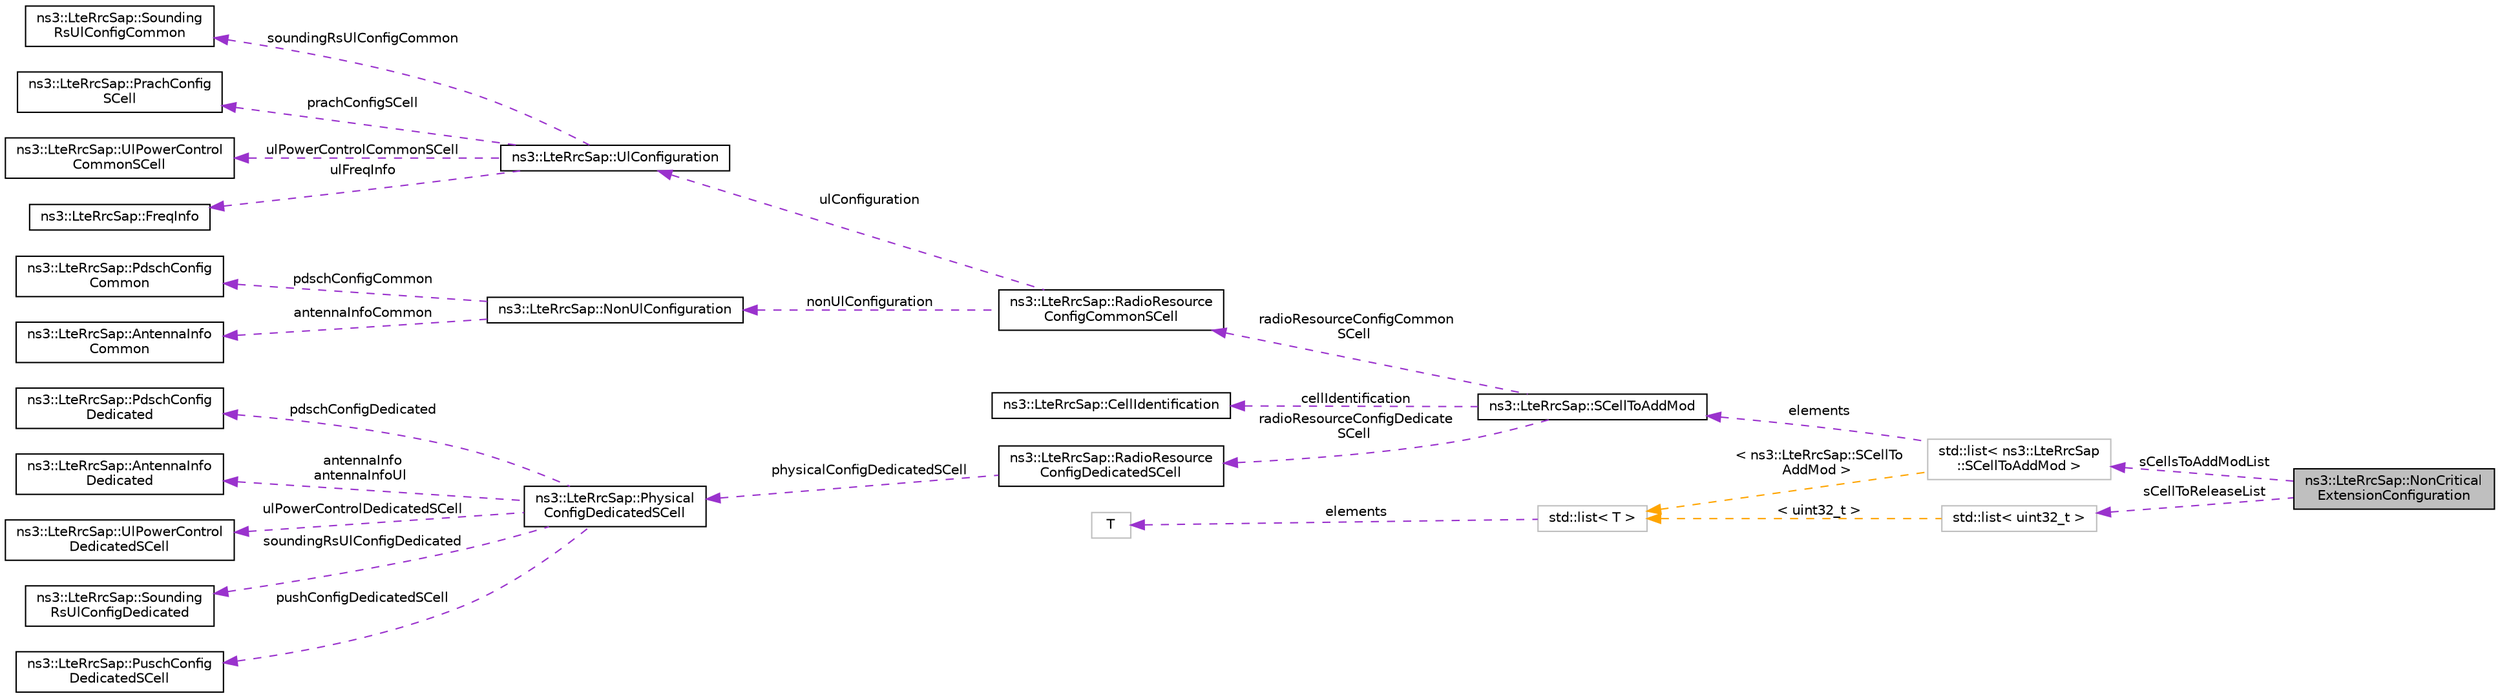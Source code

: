 digraph "ns3::LteRrcSap::NonCriticalExtensionConfiguration"
{
 // LATEX_PDF_SIZE
  edge [fontname="Helvetica",fontsize="10",labelfontname="Helvetica",labelfontsize="10"];
  node [fontname="Helvetica",fontsize="10",shape=record];
  rankdir="LR";
  Node1 [label="ns3::LteRrcSap::NonCritical\lExtensionConfiguration",height=0.2,width=0.4,color="black", fillcolor="grey75", style="filled", fontcolor="black",tooltip="NonCriticalExtensionConfiguration structure."];
  Node2 -> Node1 [dir="back",color="darkorchid3",fontsize="10",style="dashed",label=" sCellsToAddModList" ,fontname="Helvetica"];
  Node2 [label="std::list\< ns3::LteRrcSap\l::SCellToAddMod \>",height=0.2,width=0.4,color="grey75", fillcolor="white", style="filled",tooltip=" "];
  Node3 -> Node2 [dir="back",color="darkorchid3",fontsize="10",style="dashed",label=" elements" ,fontname="Helvetica"];
  Node3 [label="ns3::LteRrcSap::SCellToAddMod",height=0.2,width=0.4,color="black", fillcolor="white", style="filled",URL="$structns3_1_1_lte_rrc_sap_1_1_s_cell_to_add_mod.html",tooltip="SCellToAddMod structure."];
  Node4 -> Node3 [dir="back",color="darkorchid3",fontsize="10",style="dashed",label=" radioResourceConfigCommon\lSCell" ,fontname="Helvetica"];
  Node4 [label="ns3::LteRrcSap::RadioResource\lConfigCommonSCell",height=0.2,width=0.4,color="black", fillcolor="white", style="filled",URL="$structns3_1_1_lte_rrc_sap_1_1_radio_resource_config_common_s_cell.html",tooltip="RadioResourceConfigCommonSCell."];
  Node5 -> Node4 [dir="back",color="darkorchid3",fontsize="10",style="dashed",label=" ulConfiguration" ,fontname="Helvetica"];
  Node5 [label="ns3::LteRrcSap::UlConfiguration",height=0.2,width=0.4,color="black", fillcolor="white", style="filled",URL="$structns3_1_1_lte_rrc_sap_1_1_ul_configuration.html",tooltip="UlConfiguration structure."];
  Node6 -> Node5 [dir="back",color="darkorchid3",fontsize="10",style="dashed",label=" soundingRsUlConfigCommon" ,fontname="Helvetica"];
  Node6 [label="ns3::LteRrcSap::Sounding\lRsUlConfigCommon",height=0.2,width=0.4,color="black", fillcolor="white", style="filled",URL="$structns3_1_1_lte_rrc_sap_1_1_sounding_rs_ul_config_common.html",tooltip="SoundingRsUlConfigCommon structure."];
  Node7 -> Node5 [dir="back",color="darkorchid3",fontsize="10",style="dashed",label=" prachConfigSCell" ,fontname="Helvetica"];
  Node7 [label="ns3::LteRrcSap::PrachConfig\lSCell",height=0.2,width=0.4,color="black", fillcolor="white", style="filled",URL="$structns3_1_1_lte_rrc_sap_1_1_prach_config_s_cell.html",tooltip="PrachConfigSCell structure."];
  Node8 -> Node5 [dir="back",color="darkorchid3",fontsize="10",style="dashed",label=" ulPowerControlCommonSCell" ,fontname="Helvetica"];
  Node8 [label="ns3::LteRrcSap::UlPowerControl\lCommonSCell",height=0.2,width=0.4,color="black", fillcolor="white", style="filled",URL="$structns3_1_1_lte_rrc_sap_1_1_ul_power_control_common_s_cell.html",tooltip="UlPowerControlCommonSCell structure."];
  Node9 -> Node5 [dir="back",color="darkorchid3",fontsize="10",style="dashed",label=" ulFreqInfo" ,fontname="Helvetica"];
  Node9 [label="ns3::LteRrcSap::FreqInfo",height=0.2,width=0.4,color="black", fillcolor="white", style="filled",URL="$structns3_1_1_lte_rrc_sap_1_1_freq_info.html",tooltip="FreqInfo structure."];
  Node10 -> Node4 [dir="back",color="darkorchid3",fontsize="10",style="dashed",label=" nonUlConfiguration" ,fontname="Helvetica"];
  Node10 [label="ns3::LteRrcSap::NonUlConfiguration",height=0.2,width=0.4,color="black", fillcolor="white", style="filled",URL="$structns3_1_1_lte_rrc_sap_1_1_non_ul_configuration.html",tooltip="NonUlConfiguration structure."];
  Node11 -> Node10 [dir="back",color="darkorchid3",fontsize="10",style="dashed",label=" pdschConfigCommon" ,fontname="Helvetica"];
  Node11 [label="ns3::LteRrcSap::PdschConfig\lCommon",height=0.2,width=0.4,color="black", fillcolor="white", style="filled",URL="$structns3_1_1_lte_rrc_sap_1_1_pdsch_config_common.html",tooltip="PdschConfigCommon structure."];
  Node12 -> Node10 [dir="back",color="darkorchid3",fontsize="10",style="dashed",label=" antennaInfoCommon" ,fontname="Helvetica"];
  Node12 [label="ns3::LteRrcSap::AntennaInfo\lCommon",height=0.2,width=0.4,color="black", fillcolor="white", style="filled",URL="$structns3_1_1_lte_rrc_sap_1_1_antenna_info_common.html",tooltip="AntennaInfoCommon structure."];
  Node13 -> Node3 [dir="back",color="darkorchid3",fontsize="10",style="dashed",label=" cellIdentification" ,fontname="Helvetica"];
  Node13 [label="ns3::LteRrcSap::CellIdentification",height=0.2,width=0.4,color="black", fillcolor="white", style="filled",URL="$structns3_1_1_lte_rrc_sap_1_1_cell_identification.html",tooltip="CellIdentification structure."];
  Node14 -> Node3 [dir="back",color="darkorchid3",fontsize="10",style="dashed",label=" radioResourceConfigDedicate\lSCell" ,fontname="Helvetica"];
  Node14 [label="ns3::LteRrcSap::RadioResource\lConfigDedicatedSCell",height=0.2,width=0.4,color="black", fillcolor="white", style="filled",URL="$structns3_1_1_lte_rrc_sap_1_1_radio_resource_config_dedicated_s_cell.html",tooltip="RadioResourceConfigDedicatedSCell structure."];
  Node15 -> Node14 [dir="back",color="darkorchid3",fontsize="10",style="dashed",label=" physicalConfigDedicatedSCell" ,fontname="Helvetica"];
  Node15 [label="ns3::LteRrcSap::Physical\lConfigDedicatedSCell",height=0.2,width=0.4,color="black", fillcolor="white", style="filled",URL="$structns3_1_1_lte_rrc_sap_1_1_physical_config_dedicated_s_cell.html",tooltip="PhysicalConfigDedicatedSCell structure."];
  Node16 -> Node15 [dir="back",color="darkorchid3",fontsize="10",style="dashed",label=" pdschConfigDedicated" ,fontname="Helvetica"];
  Node16 [label="ns3::LteRrcSap::PdschConfig\lDedicated",height=0.2,width=0.4,color="black", fillcolor="white", style="filled",URL="$structns3_1_1_lte_rrc_sap_1_1_pdsch_config_dedicated.html",tooltip="PdschConfigDedicated structure."];
  Node17 -> Node15 [dir="back",color="darkorchid3",fontsize="10",style="dashed",label=" antennaInfo\nantennaInfoUl" ,fontname="Helvetica"];
  Node17 [label="ns3::LteRrcSap::AntennaInfo\lDedicated",height=0.2,width=0.4,color="black", fillcolor="white", style="filled",URL="$structns3_1_1_lte_rrc_sap_1_1_antenna_info_dedicated.html",tooltip="AntennaInfoDedicated structure."];
  Node18 -> Node15 [dir="back",color="darkorchid3",fontsize="10",style="dashed",label=" ulPowerControlDedicatedSCell" ,fontname="Helvetica"];
  Node18 [label="ns3::LteRrcSap::UlPowerControl\lDedicatedSCell",height=0.2,width=0.4,color="black", fillcolor="white", style="filled",URL="$structns3_1_1_lte_rrc_sap_1_1_ul_power_control_dedicated_s_cell.html",tooltip="UlPowerControlDedicatedSCell structure."];
  Node19 -> Node15 [dir="back",color="darkorchid3",fontsize="10",style="dashed",label=" soundingRsUlConfigDedicated" ,fontname="Helvetica"];
  Node19 [label="ns3::LteRrcSap::Sounding\lRsUlConfigDedicated",height=0.2,width=0.4,color="black", fillcolor="white", style="filled",URL="$structns3_1_1_lte_rrc_sap_1_1_sounding_rs_ul_config_dedicated.html",tooltip="SoundingRsUlConfigDedicated structure."];
  Node20 -> Node15 [dir="back",color="darkorchid3",fontsize="10",style="dashed",label=" pushConfigDedicatedSCell" ,fontname="Helvetica"];
  Node20 [label="ns3::LteRrcSap::PuschConfig\lDedicatedSCell",height=0.2,width=0.4,color="black", fillcolor="white", style="filled",URL="$structns3_1_1_lte_rrc_sap_1_1_pusch_config_dedicated_s_cell.html",tooltip="PuschConfigDedicatedSCell structure."];
  Node21 -> Node2 [dir="back",color="orange",fontsize="10",style="dashed",label=" \< ns3::LteRrcSap::SCellTo\lAddMod \>" ,fontname="Helvetica"];
  Node21 [label="std::list\< T \>",height=0.2,width=0.4,color="grey75", fillcolor="white", style="filled",tooltip=" "];
  Node22 -> Node21 [dir="back",color="darkorchid3",fontsize="10",style="dashed",label=" elements" ,fontname="Helvetica"];
  Node22 [label="T",height=0.2,width=0.4,color="grey75", fillcolor="white", style="filled",tooltip=" "];
  Node23 -> Node1 [dir="back",color="darkorchid3",fontsize="10",style="dashed",label=" sCellToReleaseList" ,fontname="Helvetica"];
  Node23 [label="std::list\< uint32_t \>",height=0.2,width=0.4,color="grey75", fillcolor="white", style="filled",tooltip=" "];
  Node21 -> Node23 [dir="back",color="orange",fontsize="10",style="dashed",label=" \< uint32_t \>" ,fontname="Helvetica"];
}
